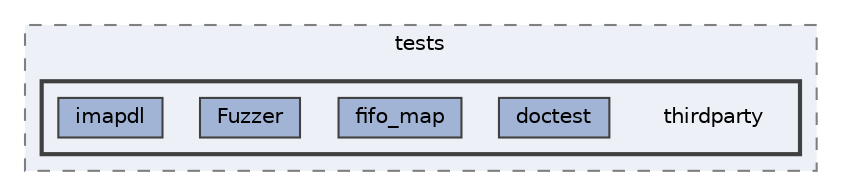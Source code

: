digraph "/home/ale/sparse-matrix/json/tests/thirdparty"
{
 // LATEX_PDF_SIZE
  bgcolor="transparent";
  edge [fontname=Helvetica,fontsize=10,labelfontname=Helvetica,labelfontsize=10];
  node [fontname=Helvetica,fontsize=10,shape=box,height=0.2,width=0.4];
  compound=true
  subgraph clusterdir_47933e5da5f5e742ee846a12493ced92 {
    graph [ bgcolor="#edf0f7", pencolor="grey50", label="tests", fontname=Helvetica,fontsize=10 style="filled,dashed", URL="dir_47933e5da5f5e742ee846a12493ced92.html",tooltip=""]
  subgraph clusterdir_985003d3743bf95308ae6c2d7f5db369 {
    graph [ bgcolor="#edf0f7", pencolor="grey25", label="", fontname=Helvetica,fontsize=10 style="filled,bold", URL="dir_985003d3743bf95308ae6c2d7f5db369.html",tooltip=""]
    dir_985003d3743bf95308ae6c2d7f5db369 [shape=plaintext, label="thirdparty"];
  dir_6ce9bb2cff46ce9f8f935b6c495cbe07 [label="doctest", fillcolor="#a2b4d6", color="grey25", style="filled", URL="dir_6ce9bb2cff46ce9f8f935b6c495cbe07.html",tooltip=""];
  dir_d6e46b9fb3af277cedf572aed3176c99 [label="fifo_map", fillcolor="#a2b4d6", color="grey25", style="filled", URL="dir_d6e46b9fb3af277cedf572aed3176c99.html",tooltip=""];
  dir_88fc70ed056846f4f8c2629b383f7e2a [label="Fuzzer", fillcolor="#a2b4d6", color="grey25", style="filled", URL="dir_88fc70ed056846f4f8c2629b383f7e2a.html",tooltip=""];
  dir_820675dcbc9d4c9d9a7fa5acd6f9963a [label="imapdl", fillcolor="#a2b4d6", color="grey25", style="filled", URL="dir_820675dcbc9d4c9d9a7fa5acd6f9963a.html",tooltip=""];
  }
  }
}
